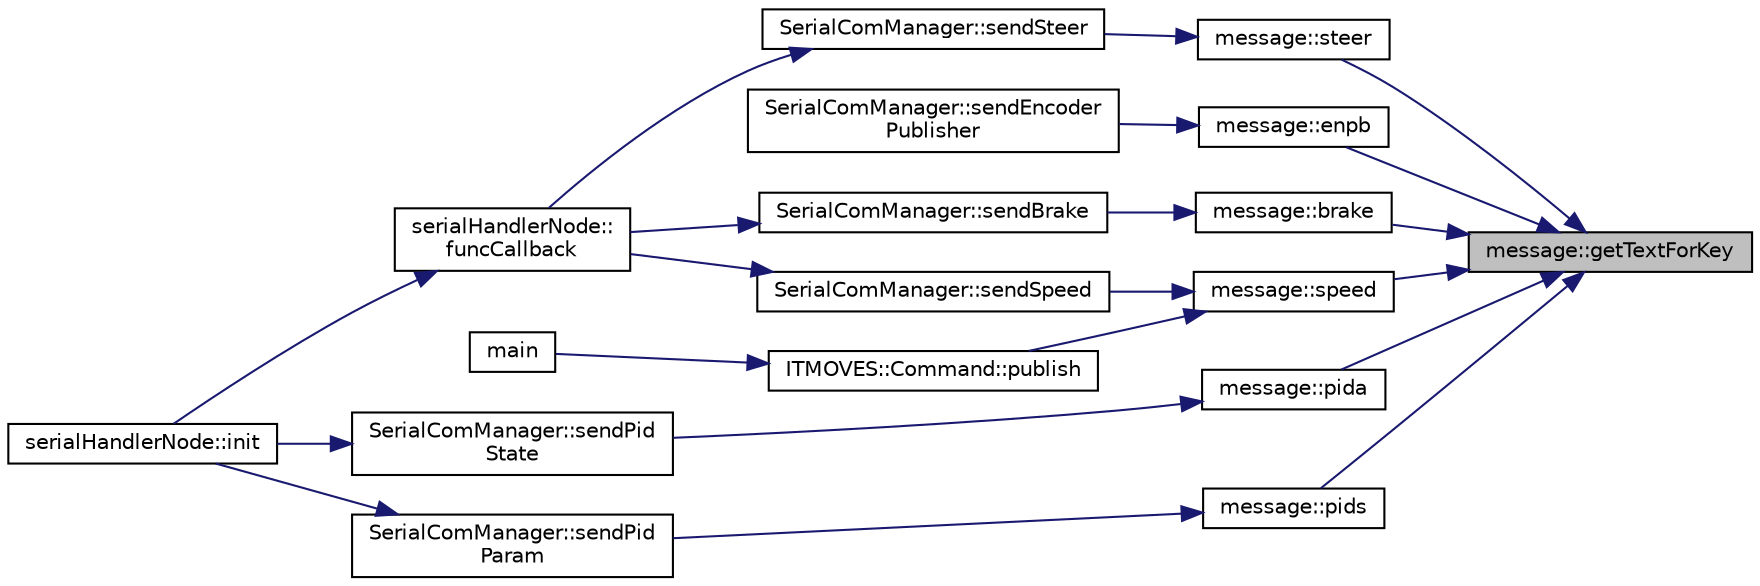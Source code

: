 digraph "message::getTextForKey"
{
 // LATEX_PDF_SIZE
  edge [fontname="Helvetica",fontsize="10",labelfontname="Helvetica",labelfontsize="10"];
  node [fontname="Helvetica",fontsize="10",shape=record];
  rankdir="RL";
  Node1 [label="message::getTextForKey",height=0.2,width=0.4,color="black", fillcolor="grey75", style="filled", fontcolor="black",tooltip="Provide the cmd key associated to an action."];
  Node1 -> Node2 [dir="back",color="midnightblue",fontsize="10",style="solid",fontname="Helvetica"];
  Node2 [label="message::brake",height=0.2,width=0.4,color="black", fillcolor="white", style="filled",URL="$namespacemessage.html#a41a7181d3cd4dc9c0b2a9c1c678220dd",tooltip="Construct the string to be sent, associated to brake action."];
  Node2 -> Node3 [dir="back",color="midnightblue",fontsize="10",style="solid",fontname="Helvetica"];
  Node3 [label="SerialComManager::sendBrake",height=0.2,width=0.4,color="black", fillcolor="white", style="filled",URL="$class_serial_com_manager.html#a6bc65cfd5969b51d71bce3b3215f91dc",tooltip="Send the desired brake value to the STM board."];
  Node3 -> Node4 [dir="back",color="midnightblue",fontsize="10",style="solid",fontname="Helvetica"];
  Node4 [label="serialHandlerNode::\lfuncCallback",height=0.2,width=0.4,color="black", fillcolor="white", style="filled",URL="$classserial_handler_node.html#a26fce782f5647c054185814e956c9066",tooltip="The callback function that send a command to the STM board upon receiving a command by the ROS subscr..."];
  Node4 -> Node5 [dir="back",color="midnightblue",fontsize="10",style="solid",fontname="Helvetica"];
  Node5 [label="serialHandlerNode::init",height=0.2,width=0.4,color="black", fillcolor="white", style="filled",URL="$classserial_handler_node.html#abb6092109287830784fd0cb6c7de3d8d",tooltip="Subscribe to the ROS command messages and attach all the actions to the responseHandler callback."];
  Node1 -> Node6 [dir="back",color="midnightblue",fontsize="10",style="solid",fontname="Helvetica"];
  Node6 [label="message::enpb",height=0.2,width=0.4,color="black", fillcolor="white", style="filled",URL="$namespacemessage.html#a81cf077b7b49d7b7ae0684a409454173",tooltip="Construct the string to be sent, associated to encoder publisher activating."];
  Node6 -> Node7 [dir="back",color="midnightblue",fontsize="10",style="solid",fontname="Helvetica"];
  Node7 [label="SerialComManager::sendEncoder\lPublisher",height=0.2,width=0.4,color="black", fillcolor="white", style="filled",URL="$class_serial_com_manager.html#aed9d55b3dee00db42301ca96d98b3215",tooltip="Send the desired encoder publisher state to the STM board."];
  Node1 -> Node8 [dir="back",color="midnightblue",fontsize="10",style="solid",fontname="Helvetica"];
  Node8 [label="message::pida",height=0.2,width=0.4,color="black", fillcolor="white", style="filled",URL="$namespacemessage.html#a06a951d3bbd4db9bf7b6445c6634c4f6",tooltip="Construct the string to be sent, associated to pid activating."];
  Node8 -> Node9 [dir="back",color="midnightblue",fontsize="10",style="solid",fontname="Helvetica"];
  Node9 [label="SerialComManager::sendPid\lState",height=0.2,width=0.4,color="black", fillcolor="white", style="filled",URL="$class_serial_com_manager.html#abad688f34c5afb05b70235159db99dc7",tooltip="Send the desired PID state to the STM board."];
  Node9 -> Node5 [dir="back",color="midnightblue",fontsize="10",style="solid",fontname="Helvetica"];
  Node1 -> Node10 [dir="back",color="midnightblue",fontsize="10",style="solid",fontname="Helvetica"];
  Node10 [label="message::pids",height=0.2,width=0.4,color="black", fillcolor="white", style="filled",URL="$namespacemessage.html#a5847040afe8d8f9911fd82090f18e798",tooltip="Construct the string to be sent, associated to setting the pid values."];
  Node10 -> Node11 [dir="back",color="midnightblue",fontsize="10",style="solid",fontname="Helvetica"];
  Node11 [label="SerialComManager::sendPid\lParam",height=0.2,width=0.4,color="black", fillcolor="white", style="filled",URL="$class_serial_com_manager.html#af9a9e2ea14758d4c07567520eca1e255",tooltip="Send the desired settings for the pid controller to the STM board."];
  Node11 -> Node5 [dir="back",color="midnightblue",fontsize="10",style="solid",fontname="Helvetica"];
  Node1 -> Node12 [dir="back",color="midnightblue",fontsize="10",style="solid",fontname="Helvetica"];
  Node12 [label="message::speed",height=0.2,width=0.4,color="black", fillcolor="white", style="filled",URL="$namespacemessage.html#a9f68c389eb9d71e538b1a0cd8c3f24c7",tooltip="Construct the string to be sent, associated to speed action."];
  Node12 -> Node13 [dir="back",color="midnightblue",fontsize="10",style="solid",fontname="Helvetica"];
  Node13 [label="ITMOVES::Command::publish",height=0.2,width=0.4,color="black", fillcolor="white", style="filled",URL="$class_i_t_m_o_v_e_s_1_1_command.html#a2e0f319a38e9256f0822cb964bf65310",tooltip="Publishes either a command to stop the vehicle or a steering and speed command."];
  Node13 -> Node14 [dir="back",color="midnightblue",fontsize="10",style="solid",fontname="Helvetica"];
  Node14 [label="main",height=0.2,width=0.4,color="black", fillcolor="white", style="filled",URL="$planner__node_8cpp.html#a3c04138a5bfe5d72780bb7e82a18e627",tooltip="Main function for handling the behavior planning of the vehicle."];
  Node12 -> Node15 [dir="back",color="midnightblue",fontsize="10",style="solid",fontname="Helvetica"];
  Node15 [label="SerialComManager::sendSpeed",height=0.2,width=0.4,color="black", fillcolor="white", style="filled",URL="$class_serial_com_manager.html#a71702388a08d1c79462f1e3ebc44a9f1",tooltip="Send the desired speed to the STM board."];
  Node15 -> Node4 [dir="back",color="midnightblue",fontsize="10",style="solid",fontname="Helvetica"];
  Node1 -> Node16 [dir="back",color="midnightblue",fontsize="10",style="solid",fontname="Helvetica"];
  Node16 [label="message::steer",height=0.2,width=0.4,color="black", fillcolor="white", style="filled",URL="$namespacemessage.html#a4632ee652e66deb8b43ae58fa24bc380",tooltip="Construct the string to be sent, associated to steer action."];
  Node16 -> Node17 [dir="back",color="midnightblue",fontsize="10",style="solid",fontname="Helvetica"];
  Node17 [label="SerialComManager::sendSteer",height=0.2,width=0.4,color="black", fillcolor="white", style="filled",URL="$class_serial_com_manager.html#a90828104b999524d0a9d51262bcb29c4",tooltip="Send the desired steering angle to the STM board."];
  Node17 -> Node4 [dir="back",color="midnightblue",fontsize="10",style="solid",fontname="Helvetica"];
}
